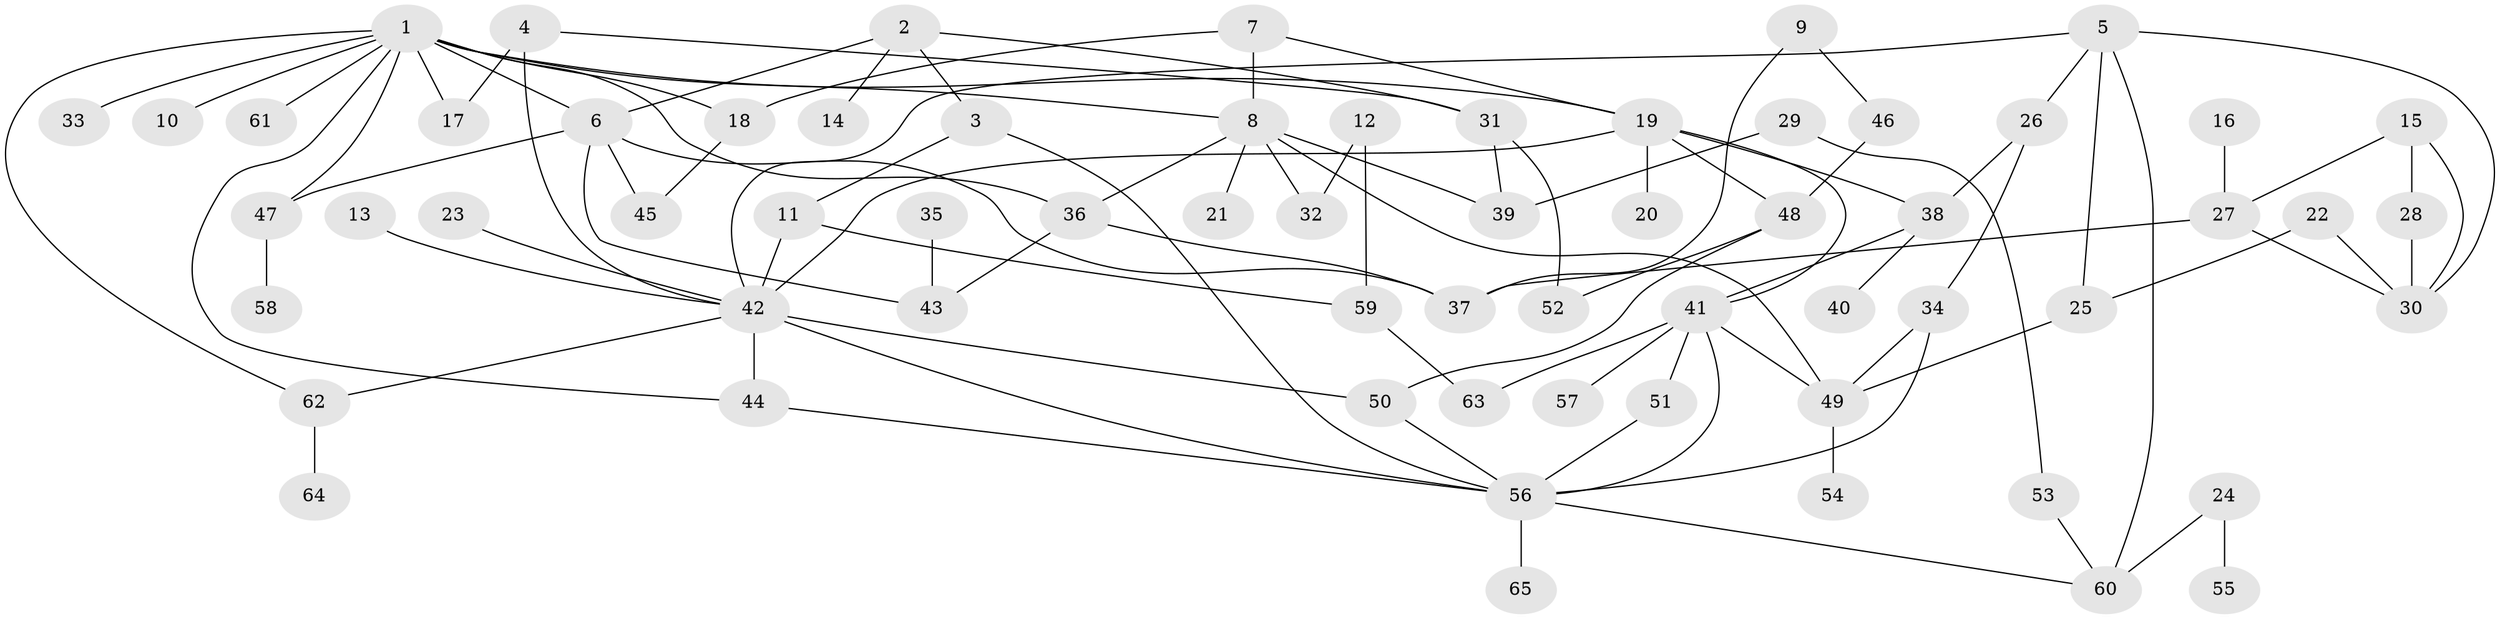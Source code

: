 // original degree distribution, {9: 0.007751937984496124, 4: 0.10077519379844961, 6: 0.015503875968992248, 5: 0.031007751937984496, 10: 0.007751937984496124, 3: 0.24031007751937986, 8: 0.015503875968992248, 2: 0.3178294573643411, 1: 0.26356589147286824}
// Generated by graph-tools (version 1.1) at 2025/25/03/09/25 03:25:31]
// undirected, 65 vertices, 99 edges
graph export_dot {
graph [start="1"]
  node [color=gray90,style=filled];
  1;
  2;
  3;
  4;
  5;
  6;
  7;
  8;
  9;
  10;
  11;
  12;
  13;
  14;
  15;
  16;
  17;
  18;
  19;
  20;
  21;
  22;
  23;
  24;
  25;
  26;
  27;
  28;
  29;
  30;
  31;
  32;
  33;
  34;
  35;
  36;
  37;
  38;
  39;
  40;
  41;
  42;
  43;
  44;
  45;
  46;
  47;
  48;
  49;
  50;
  51;
  52;
  53;
  54;
  55;
  56;
  57;
  58;
  59;
  60;
  61;
  62;
  63;
  64;
  65;
  1 -- 6 [weight=1.0];
  1 -- 8 [weight=1.0];
  1 -- 10 [weight=1.0];
  1 -- 17 [weight=1.0];
  1 -- 18 [weight=1.0];
  1 -- 19 [weight=1.0];
  1 -- 33 [weight=1.0];
  1 -- 36 [weight=1.0];
  1 -- 44 [weight=1.0];
  1 -- 47 [weight=1.0];
  1 -- 61 [weight=1.0];
  1 -- 62 [weight=1.0];
  2 -- 3 [weight=1.0];
  2 -- 6 [weight=1.0];
  2 -- 14 [weight=1.0];
  2 -- 31 [weight=1.0];
  3 -- 11 [weight=1.0];
  3 -- 56 [weight=1.0];
  4 -- 17 [weight=1.0];
  4 -- 31 [weight=1.0];
  4 -- 42 [weight=1.0];
  5 -- 25 [weight=1.0];
  5 -- 26 [weight=1.0];
  5 -- 30 [weight=1.0];
  5 -- 42 [weight=1.0];
  5 -- 60 [weight=1.0];
  6 -- 37 [weight=1.0];
  6 -- 43 [weight=1.0];
  6 -- 45 [weight=1.0];
  6 -- 47 [weight=1.0];
  7 -- 8 [weight=1.0];
  7 -- 18 [weight=1.0];
  7 -- 19 [weight=1.0];
  8 -- 21 [weight=1.0];
  8 -- 32 [weight=1.0];
  8 -- 36 [weight=1.0];
  8 -- 39 [weight=1.0];
  8 -- 49 [weight=1.0];
  9 -- 37 [weight=1.0];
  9 -- 46 [weight=1.0];
  11 -- 42 [weight=2.0];
  11 -- 59 [weight=1.0];
  12 -- 32 [weight=1.0];
  12 -- 59 [weight=1.0];
  13 -- 42 [weight=1.0];
  15 -- 27 [weight=1.0];
  15 -- 28 [weight=1.0];
  15 -- 30 [weight=1.0];
  16 -- 27 [weight=1.0];
  18 -- 45 [weight=1.0];
  19 -- 20 [weight=1.0];
  19 -- 38 [weight=1.0];
  19 -- 41 [weight=1.0];
  19 -- 42 [weight=1.0];
  19 -- 48 [weight=1.0];
  22 -- 25 [weight=1.0];
  22 -- 30 [weight=1.0];
  23 -- 42 [weight=1.0];
  24 -- 55 [weight=1.0];
  24 -- 60 [weight=1.0];
  25 -- 49 [weight=1.0];
  26 -- 34 [weight=1.0];
  26 -- 38 [weight=1.0];
  27 -- 30 [weight=1.0];
  27 -- 37 [weight=1.0];
  28 -- 30 [weight=1.0];
  29 -- 39 [weight=1.0];
  29 -- 53 [weight=1.0];
  31 -- 39 [weight=1.0];
  31 -- 52 [weight=1.0];
  34 -- 49 [weight=1.0];
  34 -- 56 [weight=1.0];
  35 -- 43 [weight=1.0];
  36 -- 37 [weight=1.0];
  36 -- 43 [weight=1.0];
  38 -- 40 [weight=1.0];
  38 -- 41 [weight=1.0];
  41 -- 49 [weight=1.0];
  41 -- 51 [weight=1.0];
  41 -- 56 [weight=1.0];
  41 -- 57 [weight=1.0];
  41 -- 63 [weight=1.0];
  42 -- 44 [weight=1.0];
  42 -- 50 [weight=1.0];
  42 -- 56 [weight=1.0];
  42 -- 62 [weight=1.0];
  44 -- 56 [weight=1.0];
  46 -- 48 [weight=1.0];
  47 -- 58 [weight=1.0];
  48 -- 50 [weight=1.0];
  48 -- 52 [weight=1.0];
  49 -- 54 [weight=1.0];
  50 -- 56 [weight=1.0];
  51 -- 56 [weight=1.0];
  53 -- 60 [weight=1.0];
  56 -- 60 [weight=1.0];
  56 -- 65 [weight=1.0];
  59 -- 63 [weight=1.0];
  62 -- 64 [weight=1.0];
}
